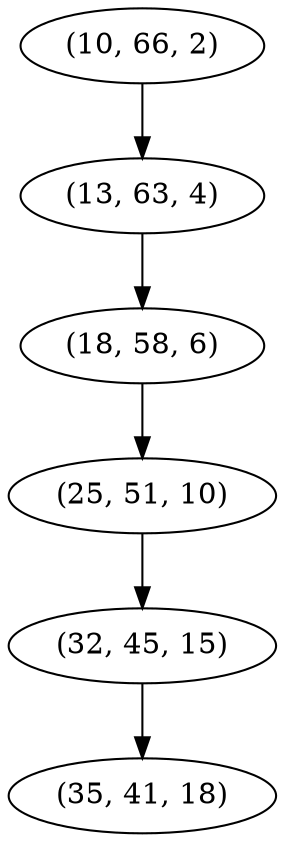 digraph tree {
    "(10, 66, 2)";
    "(13, 63, 4)";
    "(18, 58, 6)";
    "(25, 51, 10)";
    "(32, 45, 15)";
    "(35, 41, 18)";
    "(10, 66, 2)" -> "(13, 63, 4)";
    "(13, 63, 4)" -> "(18, 58, 6)";
    "(18, 58, 6)" -> "(25, 51, 10)";
    "(25, 51, 10)" -> "(32, 45, 15)";
    "(32, 45, 15)" -> "(35, 41, 18)";
}
